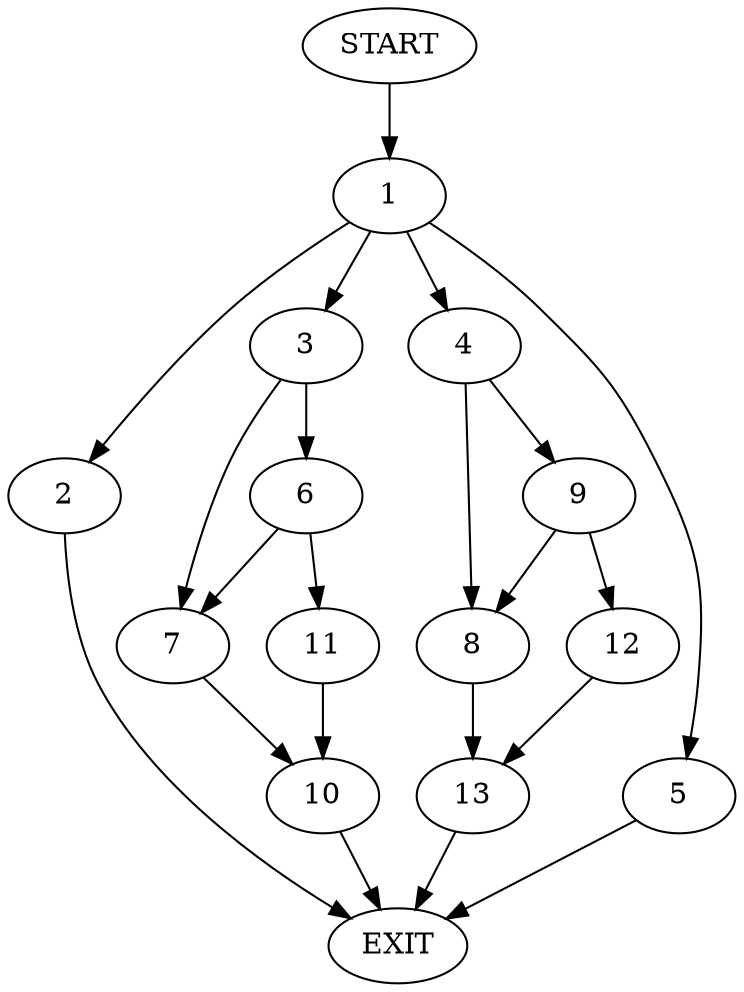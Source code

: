 digraph {
0 [label="START"]
14 [label="EXIT"]
0 -> 1
1 -> 2
1 -> 3
1 -> 4
1 -> 5
2 -> 14
3 -> 6
3 -> 7
4 -> 8
4 -> 9
5 -> 14
7 -> 10
6 -> 11
6 -> 7
11 -> 10
10 -> 14
9 -> 8
9 -> 12
8 -> 13
12 -> 13
13 -> 14
}
